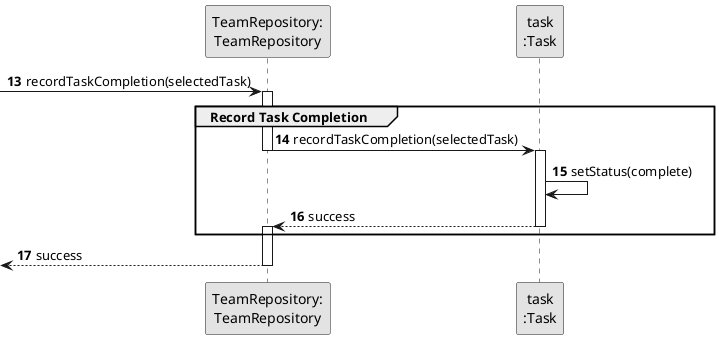 @startuml
skinparam monochrome true
skinparam packageStyle rectangle
skinparam shadowing false


participant "TeamRepository:\nTeamRepository" as TeamRepository
participant "task\n:Task" as Task

autonumber 13
-> TeamRepository : recordTaskCompletion(selectedTask)
activate TeamRepository

    group Record Task Completion

    TeamRepository -> Task : recordTaskCompletion(selectedTask)
    deactivate TeamRepository
    activate Task

        Task -> Task : setStatus(complete)

    Task --> TeamRepository : success
    deactivate Task
    activate TeamRepository




    end

     <-- TeamRepository: success
deactivate TeamRepository


@enduml